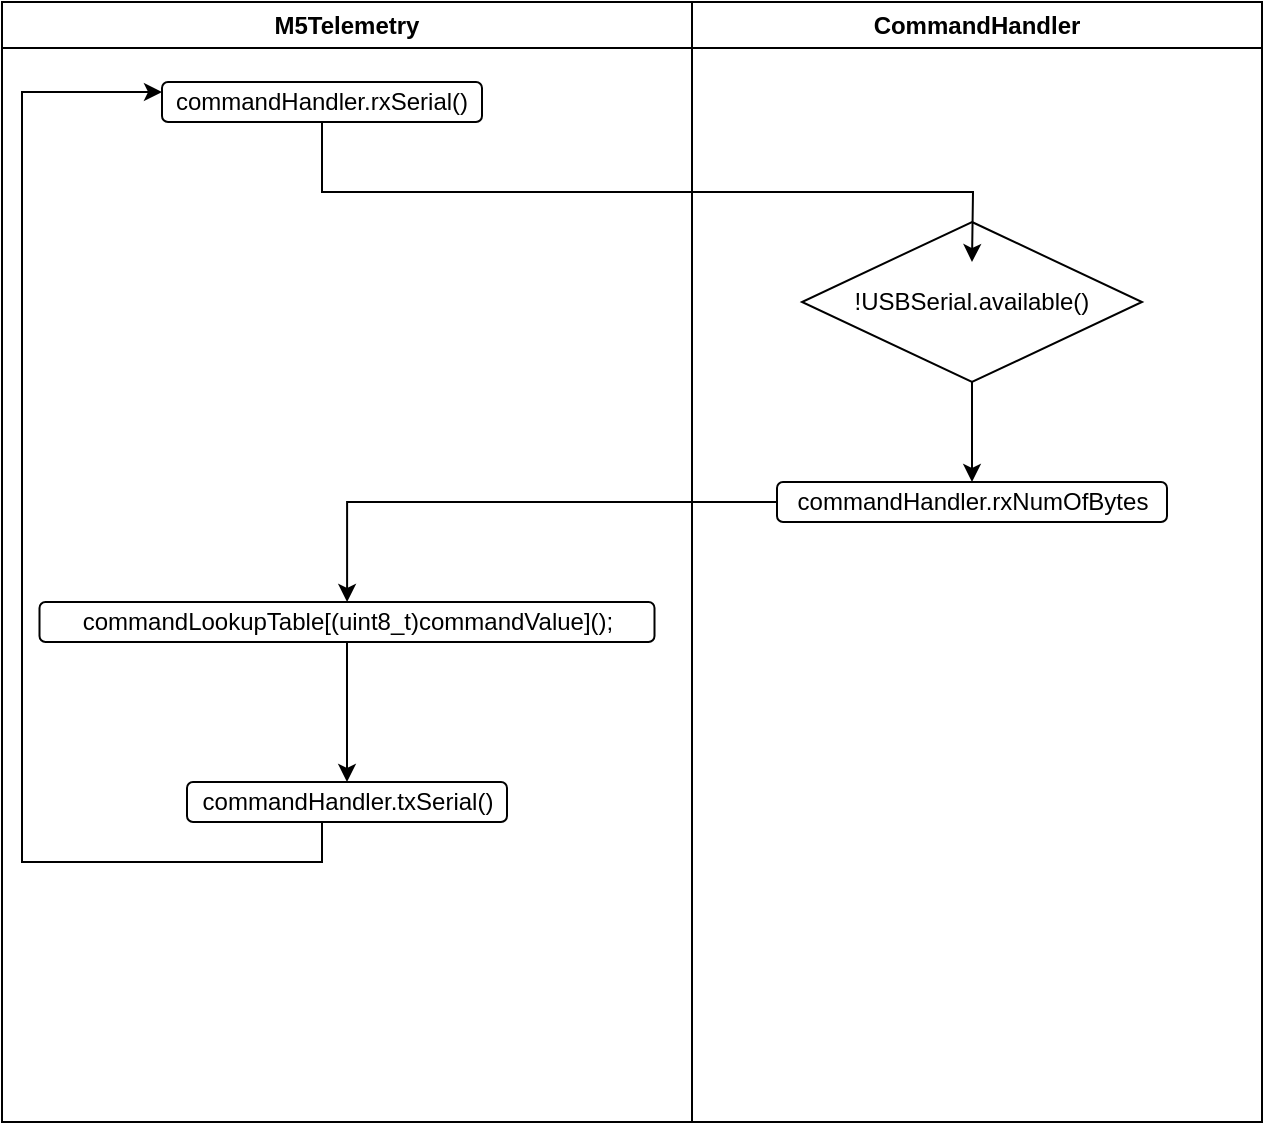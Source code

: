 <mxfile version="21.6.8" type="device">
  <diagram id="C5RBs43oDa-KdzZeNtuy" name="Page-1">
    <mxGraphModel dx="2901" dy="1118" grid="1" gridSize="10" guides="1" tooltips="1" connect="1" arrows="1" fold="1" page="1" pageScale="1" pageWidth="827" pageHeight="1169" math="0" shadow="0">
      <root>
        <mxCell id="WIyWlLk6GJQsqaUBKTNV-0" />
        <mxCell id="WIyWlLk6GJQsqaUBKTNV-1" parent="WIyWlLk6GJQsqaUBKTNV-0" />
        <mxCell id="81oof1cDrThz0_nmWjFC-7" style="edgeStyle=orthogonalEdgeStyle;rounded=0;orthogonalLoop=1;jettySize=auto;html=1;exitX=0.5;exitY=1;exitDx=0;exitDy=0;" edge="1" parent="WIyWlLk6GJQsqaUBKTNV-1" source="81oof1cDrThz0_nmWjFC-1" target="81oof1cDrThz0_nmWjFC-3">
          <mxGeometry relative="1" as="geometry" />
        </mxCell>
        <mxCell id="81oof1cDrThz0_nmWjFC-1" value="!USBSerial.available()" style="rhombus;whiteSpace=wrap;html=1;" vertex="1" parent="WIyWlLk6GJQsqaUBKTNV-1">
          <mxGeometry x="320" y="150" width="170" height="80" as="geometry" />
        </mxCell>
        <mxCell id="81oof1cDrThz0_nmWjFC-5" value="M5Telemetry" style="swimlane;whiteSpace=wrap;html=1;" vertex="1" parent="WIyWlLk6GJQsqaUBKTNV-1">
          <mxGeometry x="-80" y="40" width="345" height="560" as="geometry" />
        </mxCell>
        <mxCell id="81oof1cDrThz0_nmWjFC-11" style="edgeStyle=orthogonalEdgeStyle;rounded=0;orthogonalLoop=1;jettySize=auto;html=1;exitX=0.5;exitY=1;exitDx=0;exitDy=0;entryX=0.5;entryY=0;entryDx=0;entryDy=0;" edge="1" parent="81oof1cDrThz0_nmWjFC-5" source="81oof1cDrThz0_nmWjFC-8" target="81oof1cDrThz0_nmWjFC-10">
          <mxGeometry relative="1" as="geometry" />
        </mxCell>
        <mxCell id="81oof1cDrThz0_nmWjFC-8" value="commandLookupTable[(uint8_t)commandValue]();" style="rounded=1;whiteSpace=wrap;html=1;" vertex="1" parent="81oof1cDrThz0_nmWjFC-5">
          <mxGeometry x="18.75" y="300" width="307.5" height="20" as="geometry" />
        </mxCell>
        <mxCell id="81oof1cDrThz0_nmWjFC-0" value="commandHandler.rxSerial()" style="rounded=1;whiteSpace=wrap;html=1;" vertex="1" parent="81oof1cDrThz0_nmWjFC-5">
          <mxGeometry x="80" y="40" width="160" height="20" as="geometry" />
        </mxCell>
        <mxCell id="81oof1cDrThz0_nmWjFC-14" style="edgeStyle=orthogonalEdgeStyle;rounded=0;orthogonalLoop=1;jettySize=auto;html=1;exitX=0.5;exitY=1;exitDx=0;exitDy=0;entryX=0;entryY=0.25;entryDx=0;entryDy=0;" edge="1" parent="81oof1cDrThz0_nmWjFC-5" source="81oof1cDrThz0_nmWjFC-10" target="81oof1cDrThz0_nmWjFC-0">
          <mxGeometry relative="1" as="geometry">
            <Array as="points">
              <mxPoint x="160" y="410" />
              <mxPoint x="160" y="430" />
              <mxPoint x="10" y="430" />
              <mxPoint x="10" y="45" />
            </Array>
          </mxGeometry>
        </mxCell>
        <mxCell id="81oof1cDrThz0_nmWjFC-10" value="commandHandler.txSerial()" style="rounded=1;whiteSpace=wrap;html=1;" vertex="1" parent="81oof1cDrThz0_nmWjFC-5">
          <mxGeometry x="92.5" y="390" width="160" height="20" as="geometry" />
        </mxCell>
        <mxCell id="81oof1cDrThz0_nmWjFC-2" style="edgeStyle=orthogonalEdgeStyle;rounded=0;orthogonalLoop=1;jettySize=auto;html=1;exitX=0.5;exitY=1;exitDx=0;exitDy=0;entryX=0.5;entryY=0;entryDx=0;entryDy=0;" edge="1" parent="81oof1cDrThz0_nmWjFC-5" source="81oof1cDrThz0_nmWjFC-0">
          <mxGeometry relative="1" as="geometry">
            <mxPoint x="160" y="80" as="sourcePoint" />
            <mxPoint x="485" y="130" as="targetPoint" />
          </mxGeometry>
        </mxCell>
        <mxCell id="81oof1cDrThz0_nmWjFC-6" value="CommandHandler" style="swimlane;whiteSpace=wrap;html=1;" vertex="1" parent="WIyWlLk6GJQsqaUBKTNV-1">
          <mxGeometry x="265" y="40" width="285" height="560" as="geometry" />
        </mxCell>
        <mxCell id="81oof1cDrThz0_nmWjFC-3" value="commandHandler.rxNumOfBytes" style="rounded=1;whiteSpace=wrap;html=1;" vertex="1" parent="81oof1cDrThz0_nmWjFC-6">
          <mxGeometry x="42.5" y="240" width="195" height="20" as="geometry" />
        </mxCell>
        <mxCell id="81oof1cDrThz0_nmWjFC-9" style="edgeStyle=orthogonalEdgeStyle;rounded=0;orthogonalLoop=1;jettySize=auto;html=1;" edge="1" parent="WIyWlLk6GJQsqaUBKTNV-1" source="81oof1cDrThz0_nmWjFC-3" target="81oof1cDrThz0_nmWjFC-8">
          <mxGeometry relative="1" as="geometry" />
        </mxCell>
      </root>
    </mxGraphModel>
  </diagram>
</mxfile>
